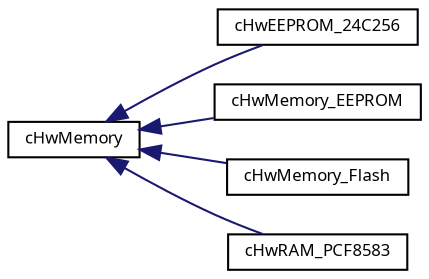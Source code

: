 digraph "Graphical Class Hierarchy"
{
  edge [fontname="Sans",fontsize="8",labelfontname="Sans",labelfontsize="8"];
  node [fontname="Sans",fontsize="8",shape=record];
  rankdir="LR";
  Node1 [label="cHwMemory",height=0.2,width=0.4,color="black", fillcolor="white", style="filled",URL="$classc_hw_memory.html",tooltip="Abstract class supporting non volatile memory. "];
  Node1 -> Node2 [dir="back",color="midnightblue",fontsize="8",style="solid",fontname="Sans"];
  Node2 [label="cHwEEPROM_24C256",height=0.2,width=0.4,color="black", fillcolor="white", style="filled",URL="$classc_hw_e_e_p_r_o_m__24_c256.html",tooltip="Implementation of EEPROM 24C256. "];
  Node1 -> Node3 [dir="back",color="midnightblue",fontsize="8",style="solid",fontname="Sans"];
  Node3 [label="cHwMemory_EEPROM",height=0.2,width=0.4,color="black", fillcolor="white", style="filled",URL="$classc_hw_memory___e_e_p_r_o_m.html",tooltip="Implementation of EEPROM as a cHwMemory class. "];
  Node1 -> Node4 [dir="back",color="midnightblue",fontsize="8",style="solid",fontname="Sans"];
  Node4 [label="cHwMemory_Flash",height=0.2,width=0.4,color="black", fillcolor="white", style="filled",URL="$classc_hw_memory___flash.html"];
  Node1 -> Node5 [dir="back",color="midnightblue",fontsize="8",style="solid",fontname="Sans"];
  Node5 [label="cHwRAM_PCF8583",height=0.2,width=0.4,color="black", fillcolor="white", style="filled",URL="$classc_hw_r_a_m___p_c_f8583.html",tooltip="Implementation of battery buffered RAM PCF8583. "];
}
